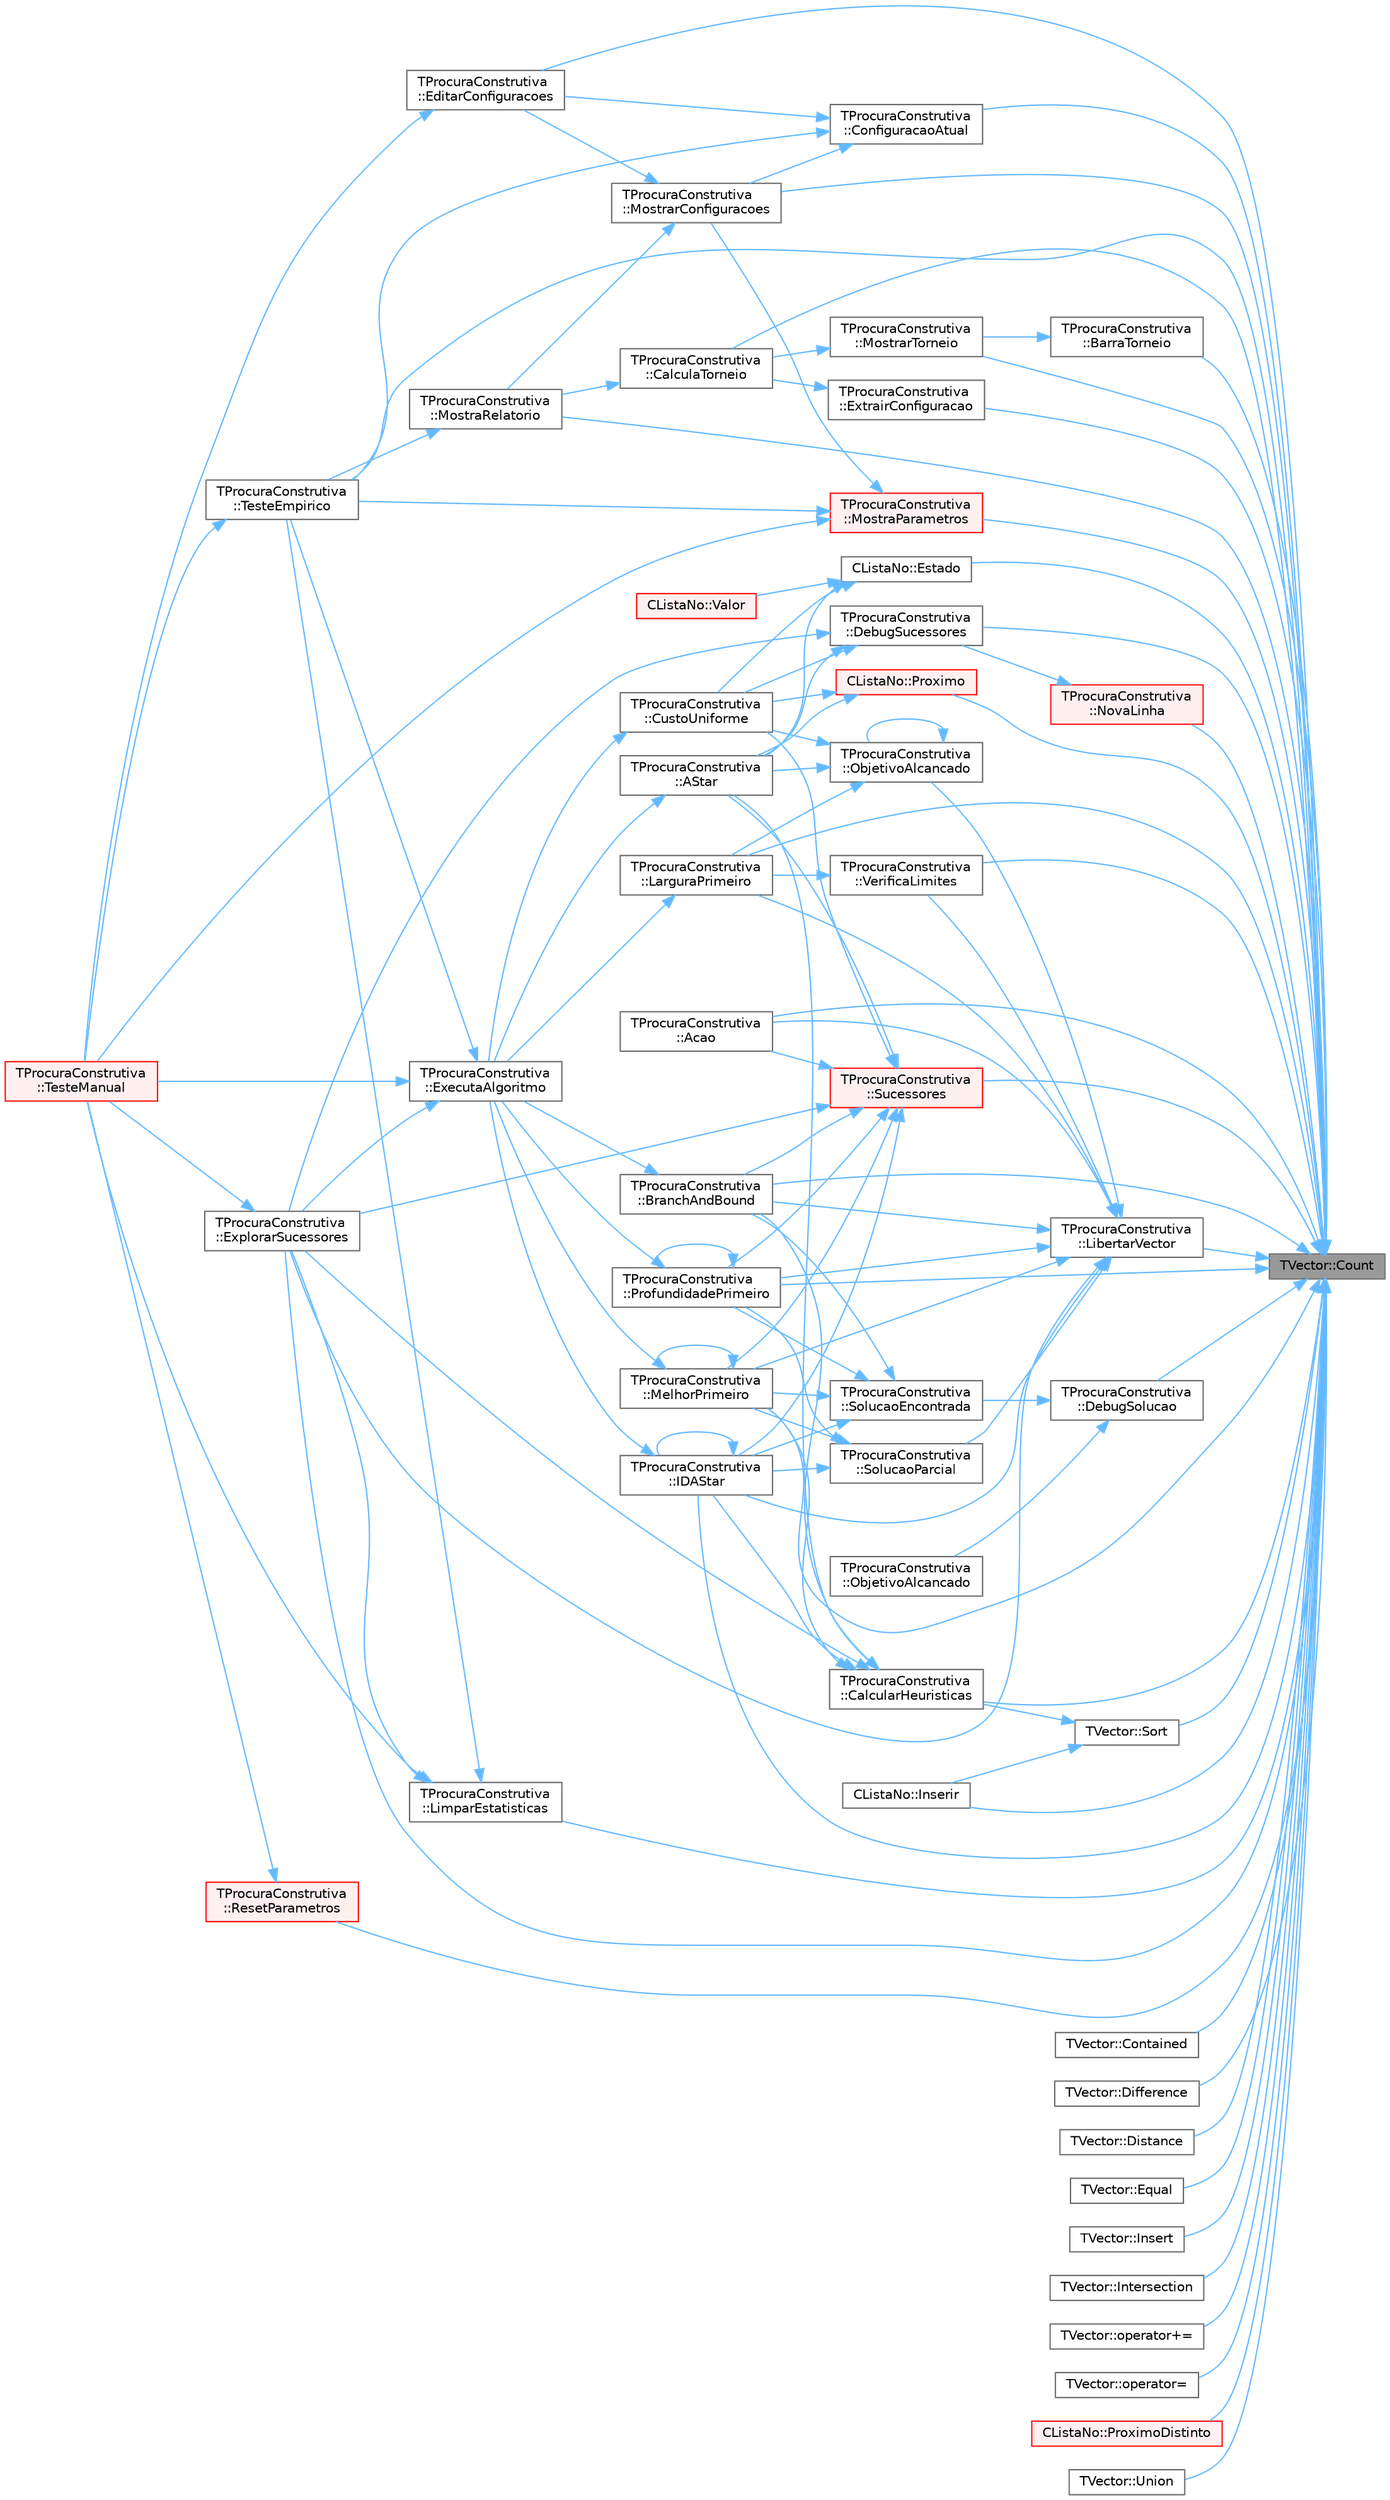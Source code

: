 digraph "TVector::Count"
{
 // LATEX_PDF_SIZE
  bgcolor="transparent";
  edge [fontname=Helvetica,fontsize=10,labelfontname=Helvetica,labelfontsize=10];
  node [fontname=Helvetica,fontsize=10,shape=box,height=0.2,width=0.4];
  rankdir="RL";
  Node1 [id="Node000001",label="TVector::Count",height=0.2,width=0.4,color="gray40", fillcolor="grey60", style="filled", fontcolor="black",tooltip=" "];
  Node1 -> Node2 [id="edge122_Node000001_Node000002",dir="back",color="steelblue1",style="solid",tooltip=" "];
  Node2 [id="Node000002",label="TProcuraConstrutiva\l::Acao",height=0.2,width=0.4,color="grey40", fillcolor="white", style="filled",URL="$group__RedefinicaoOpcional.html#gacccf4fbb52126ba19bfc456c0c6d5214",tooltip="Executa a ação (movimento, passo, jogada, lance, etc.) no estado atual."];
  Node1 -> Node3 [id="edge123_Node000001_Node000003",dir="back",color="steelblue1",style="solid",tooltip=" "];
  Node3 [id="Node000003",label="TProcuraConstrutiva\l::BarraTorneio",height=0.2,width=0.4,color="grey40", fillcolor="white", style="filled",URL="$classTProcuraConstrutiva.html#a555a752a4e2bf6a0e5ba1454eeb16e38",tooltip=" "];
  Node3 -> Node4 [id="edge124_Node000003_Node000004",dir="back",color="steelblue1",style="solid",tooltip=" "];
  Node4 [id="Node000004",label="TProcuraConstrutiva\l::MostrarTorneio",height=0.2,width=0.4,color="grey40", fillcolor="white", style="filled",URL="$classTProcuraConstrutiva.html#a12b8afb0fe836f489ada61cb33eb5dee",tooltip=" "];
  Node4 -> Node5 [id="edge125_Node000004_Node000005",dir="back",color="steelblue1",style="solid",tooltip=" "];
  Node5 [id="Node000005",label="TProcuraConstrutiva\l::CalculaTorneio",height=0.2,width=0.4,color="grey40", fillcolor="white", style="filled",URL="$classTProcuraConstrutiva.html#a589640c821d42dbcc476971995b511bf",tooltip=" "];
  Node5 -> Node6 [id="edge126_Node000005_Node000006",dir="back",color="steelblue1",style="solid",tooltip=" "];
  Node6 [id="Node000006",label="TProcuraConstrutiva\l::MostraRelatorio",height=0.2,width=0.4,color="grey40", fillcolor="white", style="filled",URL="$classTProcuraConstrutiva.html#ac7e1356d8cd516f18380d4f4c5730c2b",tooltip=" "];
  Node6 -> Node7 [id="edge127_Node000006_Node000007",dir="back",color="steelblue1",style="solid",tooltip=" "];
  Node7 [id="Node000007",label="TProcuraConstrutiva\l::TesteEmpirico",height=0.2,width=0.4,color="grey40", fillcolor="white", style="filled",URL="$group__RedefinicaoOpcional.html#gab2fca28035f165ce7c1d40acbfc8c971",tooltip="Executa testes empíricos, em todas as configurações guardadas, nas instâncias selecionadas."];
  Node7 -> Node8 [id="edge128_Node000007_Node000008",dir="back",color="steelblue1",style="solid",tooltip=" "];
  Node8 [id="Node000008",label="TProcuraConstrutiva\l::TesteManual",height=0.2,width=0.4,color="red", fillcolor="#FFF0F0", style="filled",URL="$group__RedefinicaoMandatoria.html#ga843a501e25cbaff7eb51d8d29995be3a",tooltip="Inicializa a interação com o utilizador."];
  Node1 -> Node11 [id="edge129_Node000001_Node000011",dir="back",color="steelblue1",style="solid",tooltip=" "];
  Node11 [id="Node000011",label="TProcuraConstrutiva\l::BranchAndBound",height=0.2,width=0.4,color="grey40", fillcolor="white", style="filled",URL="$group__ProcurasInformadas.html#gafe804dbf6cabda9e627500c2d4f8aafd",tooltip="Executa o algoritmo Branch-and-Bound, um algoritmo informado."];
  Node11 -> Node12 [id="edge130_Node000011_Node000012",dir="back",color="steelblue1",style="solid",tooltip=" "];
  Node12 [id="Node000012",label="TProcuraConstrutiva\l::ExecutaAlgoritmo",height=0.2,width=0.4,color="grey40", fillcolor="white", style="filled",URL="$group__RedefinicaoOpcional.html#gae52871eb18c8ae656a2174acf43b3bb3",tooltip="Executa o algoritmo com os parametros atuais."];
  Node12 -> Node13 [id="edge131_Node000012_Node000013",dir="back",color="steelblue1",style="solid",tooltip=" "];
  Node13 [id="Node000013",label="TProcuraConstrutiva\l::ExplorarSucessores",height=0.2,width=0.4,color="grey40", fillcolor="white", style="filled",URL="$classTProcuraConstrutiva.html#ab5639efca5e48b564a8bdd9ec23a8955",tooltip=" "];
  Node13 -> Node8 [id="edge132_Node000013_Node000008",dir="back",color="steelblue1",style="solid",tooltip=" "];
  Node12 -> Node7 [id="edge133_Node000012_Node000007",dir="back",color="steelblue1",style="solid",tooltip=" "];
  Node12 -> Node8 [id="edge134_Node000012_Node000008",dir="back",color="steelblue1",style="solid",tooltip=" "];
  Node1 -> Node14 [id="edge135_Node000001_Node000014",dir="back",color="steelblue1",style="solid",tooltip=" "];
  Node14 [id="Node000014",label="TProcuraConstrutiva\l::CalcularHeuristicas",height=0.2,width=0.4,color="grey40", fillcolor="white", style="filled",URL="$classTProcuraConstrutiva.html#a640e74c9b6cd340761db671438ad679e",tooltip=" "];
  Node14 -> Node15 [id="edge136_Node000014_Node000015",dir="back",color="steelblue1",style="solid",tooltip=" "];
  Node15 [id="Node000015",label="TProcuraConstrutiva\l::AStar",height=0.2,width=0.4,color="grey40", fillcolor="white", style="filled",URL="$group__ProcurasInformadas.html#ga37dd78e1a9a6742700728135f81964b4",tooltip="Executa a procura A*, algoritmo informado."];
  Node15 -> Node12 [id="edge137_Node000015_Node000012",dir="back",color="steelblue1",style="solid",tooltip=" "];
  Node14 -> Node11 [id="edge138_Node000014_Node000011",dir="back",color="steelblue1",style="solid",tooltip=" "];
  Node14 -> Node13 [id="edge139_Node000014_Node000013",dir="back",color="steelblue1",style="solid",tooltip=" "];
  Node14 -> Node16 [id="edge140_Node000014_Node000016",dir="back",color="steelblue1",style="solid",tooltip=" "];
  Node16 [id="Node000016",label="TProcuraConstrutiva\l::IDAStar",height=0.2,width=0.4,color="grey40", fillcolor="white", style="filled",URL="$group__ProcurasInformadas.html#gae77f9608e7988052377d7025bee7c4e8",tooltip="Executa a procura IDA*, algoritmo informado."];
  Node16 -> Node12 [id="edge141_Node000016_Node000012",dir="back",color="steelblue1",style="solid",tooltip=" "];
  Node16 -> Node16 [id="edge142_Node000016_Node000016",dir="back",color="steelblue1",style="solid",tooltip=" "];
  Node14 -> Node17 [id="edge143_Node000014_Node000017",dir="back",color="steelblue1",style="solid",tooltip=" "];
  Node17 [id="Node000017",label="TProcuraConstrutiva\l::MelhorPrimeiro",height=0.2,width=0.4,color="grey40", fillcolor="white", style="filled",URL="$group__ProcurasInformadas.html#gaebb84182343041bc276e4ceceb4b13aa",tooltip="Executa a procura melhor primeiro, algoritmo informado."];
  Node17 -> Node12 [id="edge144_Node000017_Node000012",dir="back",color="steelblue1",style="solid",tooltip=" "];
  Node17 -> Node17 [id="edge145_Node000017_Node000017",dir="back",color="steelblue1",style="solid",tooltip=" "];
  Node1 -> Node5 [id="edge146_Node000001_Node000005",dir="back",color="steelblue1",style="solid",tooltip=" "];
  Node1 -> Node18 [id="edge147_Node000001_Node000018",dir="back",color="steelblue1",style="solid",tooltip=" "];
  Node18 [id="Node000018",label="TProcuraConstrutiva\l::ConfiguracaoAtual",height=0.2,width=0.4,color="grey40", fillcolor="white", style="filled",URL="$classTProcuraConstrutiva.html#a4c50b21dc4dc6a689af754dfce6e272f",tooltip=" "];
  Node18 -> Node19 [id="edge148_Node000018_Node000019",dir="back",color="steelblue1",style="solid",tooltip=" "];
  Node19 [id="Node000019",label="TProcuraConstrutiva\l::EditarConfiguracoes",height=0.2,width=0.4,color="grey40", fillcolor="white", style="filled",URL="$classTProcuraConstrutiva.html#a7e5329143aa8df478b68741d47fa6a7f",tooltip=" "];
  Node19 -> Node8 [id="edge149_Node000019_Node000008",dir="back",color="steelblue1",style="solid",tooltip=" "];
  Node18 -> Node20 [id="edge150_Node000018_Node000020",dir="back",color="steelblue1",style="solid",tooltip=" "];
  Node20 [id="Node000020",label="TProcuraConstrutiva\l::MostrarConfiguracoes",height=0.2,width=0.4,color="grey40", fillcolor="white", style="filled",URL="$classTProcuraConstrutiva.html#a9d4bc5b86186bcba9cbee82588ada2fb",tooltip=" "];
  Node20 -> Node19 [id="edge151_Node000020_Node000019",dir="back",color="steelblue1",style="solid",tooltip=" "];
  Node20 -> Node6 [id="edge152_Node000020_Node000006",dir="back",color="steelblue1",style="solid",tooltip=" "];
  Node18 -> Node7 [id="edge153_Node000018_Node000007",dir="back",color="steelblue1",style="solid",tooltip=" "];
  Node1 -> Node21 [id="edge154_Node000001_Node000021",dir="back",color="steelblue1",style="solid",tooltip=" "];
  Node21 [id="Node000021",label="TVector::Contained",height=0.2,width=0.4,color="grey40", fillcolor="white", style="filled",URL="$classTVector.html#a18bd3d664640de4df58f15e0bd8955ce",tooltip=" "];
  Node1 -> Node22 [id="edge155_Node000001_Node000022",dir="back",color="steelblue1",style="solid",tooltip=" "];
  Node22 [id="Node000022",label="TProcuraConstrutiva\l::DebugSolucao",height=0.2,width=0.4,color="grey40", fillcolor="white", style="filled",URL="$classTProcuraConstrutiva.html#a3cb063790a46d8fac87044c7c68c53b3",tooltip=" "];
  Node22 -> Node23 [id="edge156_Node000022_Node000023",dir="back",color="steelblue1",style="solid",tooltip=" "];
  Node23 [id="Node000023",label="TProcuraConstrutiva\l::ObjetivoAlcancado",height=0.2,width=0.4,color="grey40", fillcolor="white", style="filled",URL="$classTProcuraConstrutiva.html#a18331ff4fccaf78df8bd3656357e9e75",tooltip=" "];
  Node22 -> Node24 [id="edge157_Node000022_Node000024",dir="back",color="steelblue1",style="solid",tooltip=" "];
  Node24 [id="Node000024",label="TProcuraConstrutiva\l::SolucaoEncontrada",height=0.2,width=0.4,color="grey40", fillcolor="white", style="filled",URL="$classTProcuraConstrutiva.html#a2f648df694a20e7fcb688c9979f763fd",tooltip=" "];
  Node24 -> Node11 [id="edge158_Node000024_Node000011",dir="back",color="steelblue1",style="solid",tooltip=" "];
  Node24 -> Node16 [id="edge159_Node000024_Node000016",dir="back",color="steelblue1",style="solid",tooltip=" "];
  Node24 -> Node17 [id="edge160_Node000024_Node000017",dir="back",color="steelblue1",style="solid",tooltip=" "];
  Node24 -> Node25 [id="edge161_Node000024_Node000025",dir="back",color="steelblue1",style="solid",tooltip=" "];
  Node25 [id="Node000025",label="TProcuraConstrutiva\l::ProfundidadePrimeiro",height=0.2,width=0.4,color="grey40", fillcolor="white", style="filled",URL="$group__ProcurasCegas.html#gaf00d9776f6b25d56138efb6725b86228",tooltip="Executa a procura em profundidade primeiro, algoritmo cego."];
  Node25 -> Node12 [id="edge162_Node000025_Node000012",dir="back",color="steelblue1",style="solid",tooltip=" "];
  Node25 -> Node25 [id="edge163_Node000025_Node000025",dir="back",color="steelblue1",style="solid",tooltip=" "];
  Node1 -> Node26 [id="edge164_Node000001_Node000026",dir="back",color="steelblue1",style="solid",tooltip=" "];
  Node26 [id="Node000026",label="TProcuraConstrutiva\l::DebugSucessores",height=0.2,width=0.4,color="grey40", fillcolor="white", style="filled",URL="$classTProcuraConstrutiva.html#a08aa14ddc895426b2ce3df4d763cbbd7",tooltip=" "];
  Node26 -> Node15 [id="edge165_Node000026_Node000015",dir="back",color="steelblue1",style="solid",tooltip=" "];
  Node26 -> Node27 [id="edge166_Node000026_Node000027",dir="back",color="steelblue1",style="solid",tooltip=" "];
  Node27 [id="Node000027",label="TProcuraConstrutiva\l::CustoUniforme",height=0.2,width=0.4,color="grey40", fillcolor="white", style="filled",URL="$group__ProcurasCegas.html#ga2343fafdecfd55b69c0ffb71e8f9426b",tooltip="Executa a procura por custo uniforme, algoritmo cego."];
  Node27 -> Node12 [id="edge167_Node000027_Node000012",dir="back",color="steelblue1",style="solid",tooltip=" "];
  Node26 -> Node13 [id="edge168_Node000026_Node000013",dir="back",color="steelblue1",style="solid",tooltip=" "];
  Node1 -> Node28 [id="edge169_Node000001_Node000028",dir="back",color="steelblue1",style="solid",tooltip=" "];
  Node28 [id="Node000028",label="TVector::Difference",height=0.2,width=0.4,color="grey40", fillcolor="white", style="filled",URL="$classTVector.html#a22eca6fa7555ef9a19ff08a56a22aa2a",tooltip=" "];
  Node1 -> Node29 [id="edge170_Node000001_Node000029",dir="back",color="steelblue1",style="solid",tooltip=" "];
  Node29 [id="Node000029",label="TVector::Distance",height=0.2,width=0.4,color="grey40", fillcolor="white", style="filled",URL="$classTVector.html#a8cbf0dc0b674640bda4e81e6d6be0f55",tooltip=" "];
  Node1 -> Node19 [id="edge171_Node000001_Node000019",dir="back",color="steelblue1",style="solid",tooltip=" "];
  Node1 -> Node30 [id="edge172_Node000001_Node000030",dir="back",color="steelblue1",style="solid",tooltip=" "];
  Node30 [id="Node000030",label="TVector::Equal",height=0.2,width=0.4,color="grey40", fillcolor="white", style="filled",URL="$classTVector.html#a7d85501c7c293a9aaa2beffa8a7f9c6f",tooltip=" "];
  Node1 -> Node31 [id="edge173_Node000001_Node000031",dir="back",color="steelblue1",style="solid",tooltip=" "];
  Node31 [id="Node000031",label="CListaNo::Estado",height=0.2,width=0.4,color="grey40", fillcolor="white", style="filled",URL="$classCListaNo.html#a41eb61b9b842b0052c119fe44b789ba8",tooltip=" "];
  Node31 -> Node15 [id="edge174_Node000031_Node000015",dir="back",color="steelblue1",style="solid",tooltip=" "];
  Node31 -> Node27 [id="edge175_Node000031_Node000027",dir="back",color="steelblue1",style="solid",tooltip=" "];
  Node31 -> Node32 [id="edge176_Node000031_Node000032",dir="back",color="steelblue1",style="solid",tooltip=" "];
  Node32 [id="Node000032",label="CListaNo::Valor",height=0.2,width=0.4,color="red", fillcolor="#FFF0F0", style="filled",URL="$classCListaNo.html#aef59a51e58231841d16fa45aa7582328",tooltip=" "];
  Node1 -> Node13 [id="edge177_Node000001_Node000013",dir="back",color="steelblue1",style="solid",tooltip=" "];
  Node1 -> Node35 [id="edge178_Node000001_Node000035",dir="back",color="steelblue1",style="solid",tooltip=" "];
  Node35 [id="Node000035",label="TProcuraConstrutiva\l::ExtrairConfiguracao",height=0.2,width=0.4,color="grey40", fillcolor="white", style="filled",URL="$classTProcuraConstrutiva.html#adc31f777cf89c56571baedd4a48cea47",tooltip=" "];
  Node35 -> Node5 [id="edge179_Node000035_Node000005",dir="back",color="steelblue1",style="solid",tooltip=" "];
  Node1 -> Node16 [id="edge180_Node000001_Node000016",dir="back",color="steelblue1",style="solid",tooltip=" "];
  Node1 -> Node34 [id="edge181_Node000001_Node000034",dir="back",color="steelblue1",style="solid",tooltip=" "];
  Node34 [id="Node000034",label="CListaNo::Inserir",height=0.2,width=0.4,color="grey40", fillcolor="white", style="filled",URL="$classCListaNo.html#a487ec70de88cd34f0f4356b5d0144c72",tooltip=" "];
  Node1 -> Node36 [id="edge182_Node000001_Node000036",dir="back",color="steelblue1",style="solid",tooltip=" "];
  Node36 [id="Node000036",label="TVector::Insert",height=0.2,width=0.4,color="grey40", fillcolor="white", style="filled",URL="$classTVector.html#a509e5566cc15eb723566f318479e3bc0",tooltip=" "];
  Node1 -> Node37 [id="edge183_Node000001_Node000037",dir="back",color="steelblue1",style="solid",tooltip=" "];
  Node37 [id="Node000037",label="TVector::Intersection",height=0.2,width=0.4,color="grey40", fillcolor="white", style="filled",URL="$classTVector.html#adb0d3bbcfe5bd331d6c73709b146b233",tooltip=" "];
  Node1 -> Node38 [id="edge184_Node000001_Node000038",dir="back",color="steelblue1",style="solid",tooltip=" "];
  Node38 [id="Node000038",label="TProcuraConstrutiva\l::LarguraPrimeiro",height=0.2,width=0.4,color="grey40", fillcolor="white", style="filled",URL="$group__ProcurasCegas.html#gafe656922894d8a27b4cfb70128793af0",tooltip="Executa a procura em largura primeiro, algoritmo cego."];
  Node38 -> Node12 [id="edge185_Node000038_Node000012",dir="back",color="steelblue1",style="solid",tooltip=" "];
  Node1 -> Node39 [id="edge186_Node000001_Node000039",dir="back",color="steelblue1",style="solid",tooltip=" "];
  Node39 [id="Node000039",label="TProcuraConstrutiva\l::LibertarVector",height=0.2,width=0.4,color="grey40", fillcolor="white", style="filled",URL="$classTProcuraConstrutiva.html#a976f17b2b53ce9ffc7d1795d291262df",tooltip=" "];
  Node39 -> Node2 [id="edge187_Node000039_Node000002",dir="back",color="steelblue1",style="solid",tooltip=" "];
  Node39 -> Node11 [id="edge188_Node000039_Node000011",dir="back",color="steelblue1",style="solid",tooltip=" "];
  Node39 -> Node13 [id="edge189_Node000039_Node000013",dir="back",color="steelblue1",style="solid",tooltip=" "];
  Node39 -> Node16 [id="edge190_Node000039_Node000016",dir="back",color="steelblue1",style="solid",tooltip=" "];
  Node39 -> Node38 [id="edge191_Node000039_Node000038",dir="back",color="steelblue1",style="solid",tooltip=" "];
  Node39 -> Node17 [id="edge192_Node000039_Node000017",dir="back",color="steelblue1",style="solid",tooltip=" "];
  Node39 -> Node40 [id="edge193_Node000039_Node000040",dir="back",color="steelblue1",style="solid",tooltip=" "];
  Node40 [id="Node000040",label="TProcuraConstrutiva\l::ObjetivoAlcancado",height=0.2,width=0.4,color="grey40", fillcolor="white", style="filled",URL="$classTProcuraConstrutiva.html#a8e7879e0ac12522e0eedf3d3d365e51c",tooltip=" "];
  Node40 -> Node15 [id="edge194_Node000040_Node000015",dir="back",color="steelblue1",style="solid",tooltip=" "];
  Node40 -> Node27 [id="edge195_Node000040_Node000027",dir="back",color="steelblue1",style="solid",tooltip=" "];
  Node40 -> Node38 [id="edge196_Node000040_Node000038",dir="back",color="steelblue1",style="solid",tooltip=" "];
  Node40 -> Node40 [id="edge197_Node000040_Node000040",dir="back",color="steelblue1",style="solid",tooltip=" "];
  Node39 -> Node25 [id="edge198_Node000039_Node000025",dir="back",color="steelblue1",style="solid",tooltip=" "];
  Node39 -> Node41 [id="edge199_Node000039_Node000041",dir="back",color="steelblue1",style="solid",tooltip=" "];
  Node41 [id="Node000041",label="TProcuraConstrutiva\l::SolucaoParcial",height=0.2,width=0.4,color="grey40", fillcolor="white", style="filled",URL="$classTProcuraConstrutiva.html#a6bc5ce68c35bb341173421200dec2937",tooltip=" "];
  Node41 -> Node16 [id="edge200_Node000041_Node000016",dir="back",color="steelblue1",style="solid",tooltip=" "];
  Node41 -> Node17 [id="edge201_Node000041_Node000017",dir="back",color="steelblue1",style="solid",tooltip=" "];
  Node41 -> Node25 [id="edge202_Node000041_Node000025",dir="back",color="steelblue1",style="solid",tooltip=" "];
  Node39 -> Node42 [id="edge203_Node000039_Node000042",dir="back",color="steelblue1",style="solid",tooltip=" "];
  Node42 [id="Node000042",label="TProcuraConstrutiva\l::VerificaLimites",height=0.2,width=0.4,color="grey40", fillcolor="white", style="filled",URL="$classTProcuraConstrutiva.html#aec0a667a7fda1ebe565ba13d6b02805a",tooltip=" "];
  Node42 -> Node38 [id="edge204_Node000042_Node000038",dir="back",color="steelblue1",style="solid",tooltip=" "];
  Node1 -> Node43 [id="edge205_Node000001_Node000043",dir="back",color="steelblue1",style="solid",tooltip=" "];
  Node43 [id="Node000043",label="TProcuraConstrutiva\l::LimparEstatisticas",height=0.2,width=0.4,color="grey40", fillcolor="white", style="filled",URL="$classTProcuraConstrutiva.html#ae254bbde1b2e36391d575fc2836fea7f",tooltip=" "];
  Node43 -> Node13 [id="edge206_Node000043_Node000013",dir="back",color="steelblue1",style="solid",tooltip=" "];
  Node43 -> Node7 [id="edge207_Node000043_Node000007",dir="back",color="steelblue1",style="solid",tooltip=" "];
  Node43 -> Node8 [id="edge208_Node000043_Node000008",dir="back",color="steelblue1",style="solid",tooltip=" "];
  Node1 -> Node17 [id="edge209_Node000001_Node000017",dir="back",color="steelblue1",style="solid",tooltip=" "];
  Node1 -> Node44 [id="edge210_Node000001_Node000044",dir="back",color="steelblue1",style="solid",tooltip=" "];
  Node44 [id="Node000044",label="TProcuraConstrutiva\l::MostraParametros",height=0.2,width=0.4,color="red", fillcolor="#FFF0F0", style="filled",URL="$classTProcuraConstrutiva.html#af74795a981510f72e0c7865cd758ab3b",tooltip=" "];
  Node44 -> Node20 [id="edge211_Node000044_Node000020",dir="back",color="steelblue1",style="solid",tooltip=" "];
  Node44 -> Node7 [id="edge212_Node000044_Node000007",dir="back",color="steelblue1",style="solid",tooltip=" "];
  Node44 -> Node8 [id="edge213_Node000044_Node000008",dir="back",color="steelblue1",style="solid",tooltip=" "];
  Node1 -> Node20 [id="edge214_Node000001_Node000020",dir="back",color="steelblue1",style="solid",tooltip=" "];
  Node1 -> Node6 [id="edge215_Node000001_Node000006",dir="back",color="steelblue1",style="solid",tooltip=" "];
  Node1 -> Node4 [id="edge216_Node000001_Node000004",dir="back",color="steelblue1",style="solid",tooltip=" "];
  Node1 -> Node46 [id="edge217_Node000001_Node000046",dir="back",color="steelblue1",style="solid",tooltip=" "];
  Node46 [id="Node000046",label="TProcuraConstrutiva\l::NovaLinha",height=0.2,width=0.4,color="red", fillcolor="#FFF0F0", style="filled",URL="$classTProcuraConstrutiva.html#a7426b2abb333f77ef5d00ae46d5f2d32",tooltip=" "];
  Node46 -> Node26 [id="edge218_Node000046_Node000026",dir="back",color="steelblue1",style="solid",tooltip=" "];
  Node1 -> Node50 [id="edge219_Node000001_Node000050",dir="back",color="steelblue1",style="solid",tooltip=" "];
  Node50 [id="Node000050",label="TVector::operator+=",height=0.2,width=0.4,color="grey40", fillcolor="white", style="filled",URL="$classTVector.html#a925d5f893626dcd6a1f6b2330c913354",tooltip=" "];
  Node1 -> Node51 [id="edge220_Node000001_Node000051",dir="back",color="steelblue1",style="solid",tooltip=" "];
  Node51 [id="Node000051",label="TVector::operator=",height=0.2,width=0.4,color="grey40", fillcolor="white", style="filled",URL="$classTVector.html#acc78b25f8f4b07861a4b6e2eb2acec9d",tooltip=" "];
  Node1 -> Node25 [id="edge221_Node000001_Node000025",dir="back",color="steelblue1",style="solid",tooltip=" "];
  Node1 -> Node52 [id="edge222_Node000001_Node000052",dir="back",color="steelblue1",style="solid",tooltip=" "];
  Node52 [id="Node000052",label="CListaNo::Proximo",height=0.2,width=0.4,color="red", fillcolor="#FFF0F0", style="filled",URL="$classCListaNo.html#ac0247e41530a14c23afb3279fa15bbfa",tooltip=" "];
  Node52 -> Node15 [id="edge223_Node000052_Node000015",dir="back",color="steelblue1",style="solid",tooltip=" "];
  Node52 -> Node27 [id="edge224_Node000052_Node000027",dir="back",color="steelblue1",style="solid",tooltip=" "];
  Node1 -> Node53 [id="edge225_Node000001_Node000053",dir="back",color="steelblue1",style="solid",tooltip=" "];
  Node53 [id="Node000053",label="CListaNo::ProximoDistinto",height=0.2,width=0.4,color="red", fillcolor="#FFF0F0", style="filled",URL="$classCListaNo.html#a9f8eef005ec0d5fae8d5075892d19273",tooltip=" "];
  Node1 -> Node54 [id="edge226_Node000001_Node000054",dir="back",color="steelblue1",style="solid",tooltip=" "];
  Node54 [id="Node000054",label="TProcuraConstrutiva\l::ResetParametros",height=0.2,width=0.4,color="red", fillcolor="#FFF0F0", style="filled",URL="$group__RedefinicaoSugerida.html#gacb15562d8776f4d162001d385ebc13a0",tooltip="Inicializa os parametros."];
  Node54 -> Node8 [id="edge227_Node000054_Node000008",dir="back",color="steelblue1",style="solid",tooltip=" "];
  Node1 -> Node56 [id="edge228_Node000001_Node000056",dir="back",color="steelblue1",style="solid",tooltip=" "];
  Node56 [id="Node000056",label="TVector::Sort",height=0.2,width=0.4,color="grey40", fillcolor="white", style="filled",URL="$classTVector.html#ab5f765b4c8271e597e2005757ed52138",tooltip=" "];
  Node56 -> Node14 [id="edge229_Node000056_Node000014",dir="back",color="steelblue1",style="solid",tooltip=" "];
  Node56 -> Node34 [id="edge230_Node000056_Node000034",dir="back",color="steelblue1",style="solid",tooltip=" "];
  Node1 -> Node57 [id="edge231_Node000001_Node000057",dir="back",color="steelblue1",style="solid",tooltip=" "];
  Node57 [id="Node000057",label="TProcuraConstrutiva\l::Sucessores",height=0.2,width=0.4,color="red", fillcolor="#FFF0F0", style="filled",URL="$group__RedefinicaoMandatoria.html#ga0a13570d2f5a21296e3c10c2780e170c",tooltip="Coloca em sucessores a lista de estados sucessores."];
  Node57 -> Node2 [id="edge232_Node000057_Node000002",dir="back",color="steelblue1",style="solid",tooltip=" "];
  Node57 -> Node15 [id="edge233_Node000057_Node000015",dir="back",color="steelblue1",style="solid",tooltip=" "];
  Node57 -> Node11 [id="edge234_Node000057_Node000011",dir="back",color="steelblue1",style="solid",tooltip=" "];
  Node57 -> Node27 [id="edge235_Node000057_Node000027",dir="back",color="steelblue1",style="solid",tooltip=" "];
  Node57 -> Node13 [id="edge236_Node000057_Node000013",dir="back",color="steelblue1",style="solid",tooltip=" "];
  Node57 -> Node16 [id="edge237_Node000057_Node000016",dir="back",color="steelblue1",style="solid",tooltip=" "];
  Node57 -> Node17 [id="edge238_Node000057_Node000017",dir="back",color="steelblue1",style="solid",tooltip=" "];
  Node57 -> Node25 [id="edge239_Node000057_Node000025",dir="back",color="steelblue1",style="solid",tooltip=" "];
  Node1 -> Node7 [id="edge240_Node000001_Node000007",dir="back",color="steelblue1",style="solid",tooltip=" "];
  Node1 -> Node59 [id="edge241_Node000001_Node000059",dir="back",color="steelblue1",style="solid",tooltip=" "];
  Node59 [id="Node000059",label="TVector::Union",height=0.2,width=0.4,color="grey40", fillcolor="white", style="filled",URL="$classTVector.html#a66382974113835538618976d3f43e6b3",tooltip=" "];
  Node1 -> Node42 [id="edge242_Node000001_Node000042",dir="back",color="steelblue1",style="solid",tooltip=" "];
}
